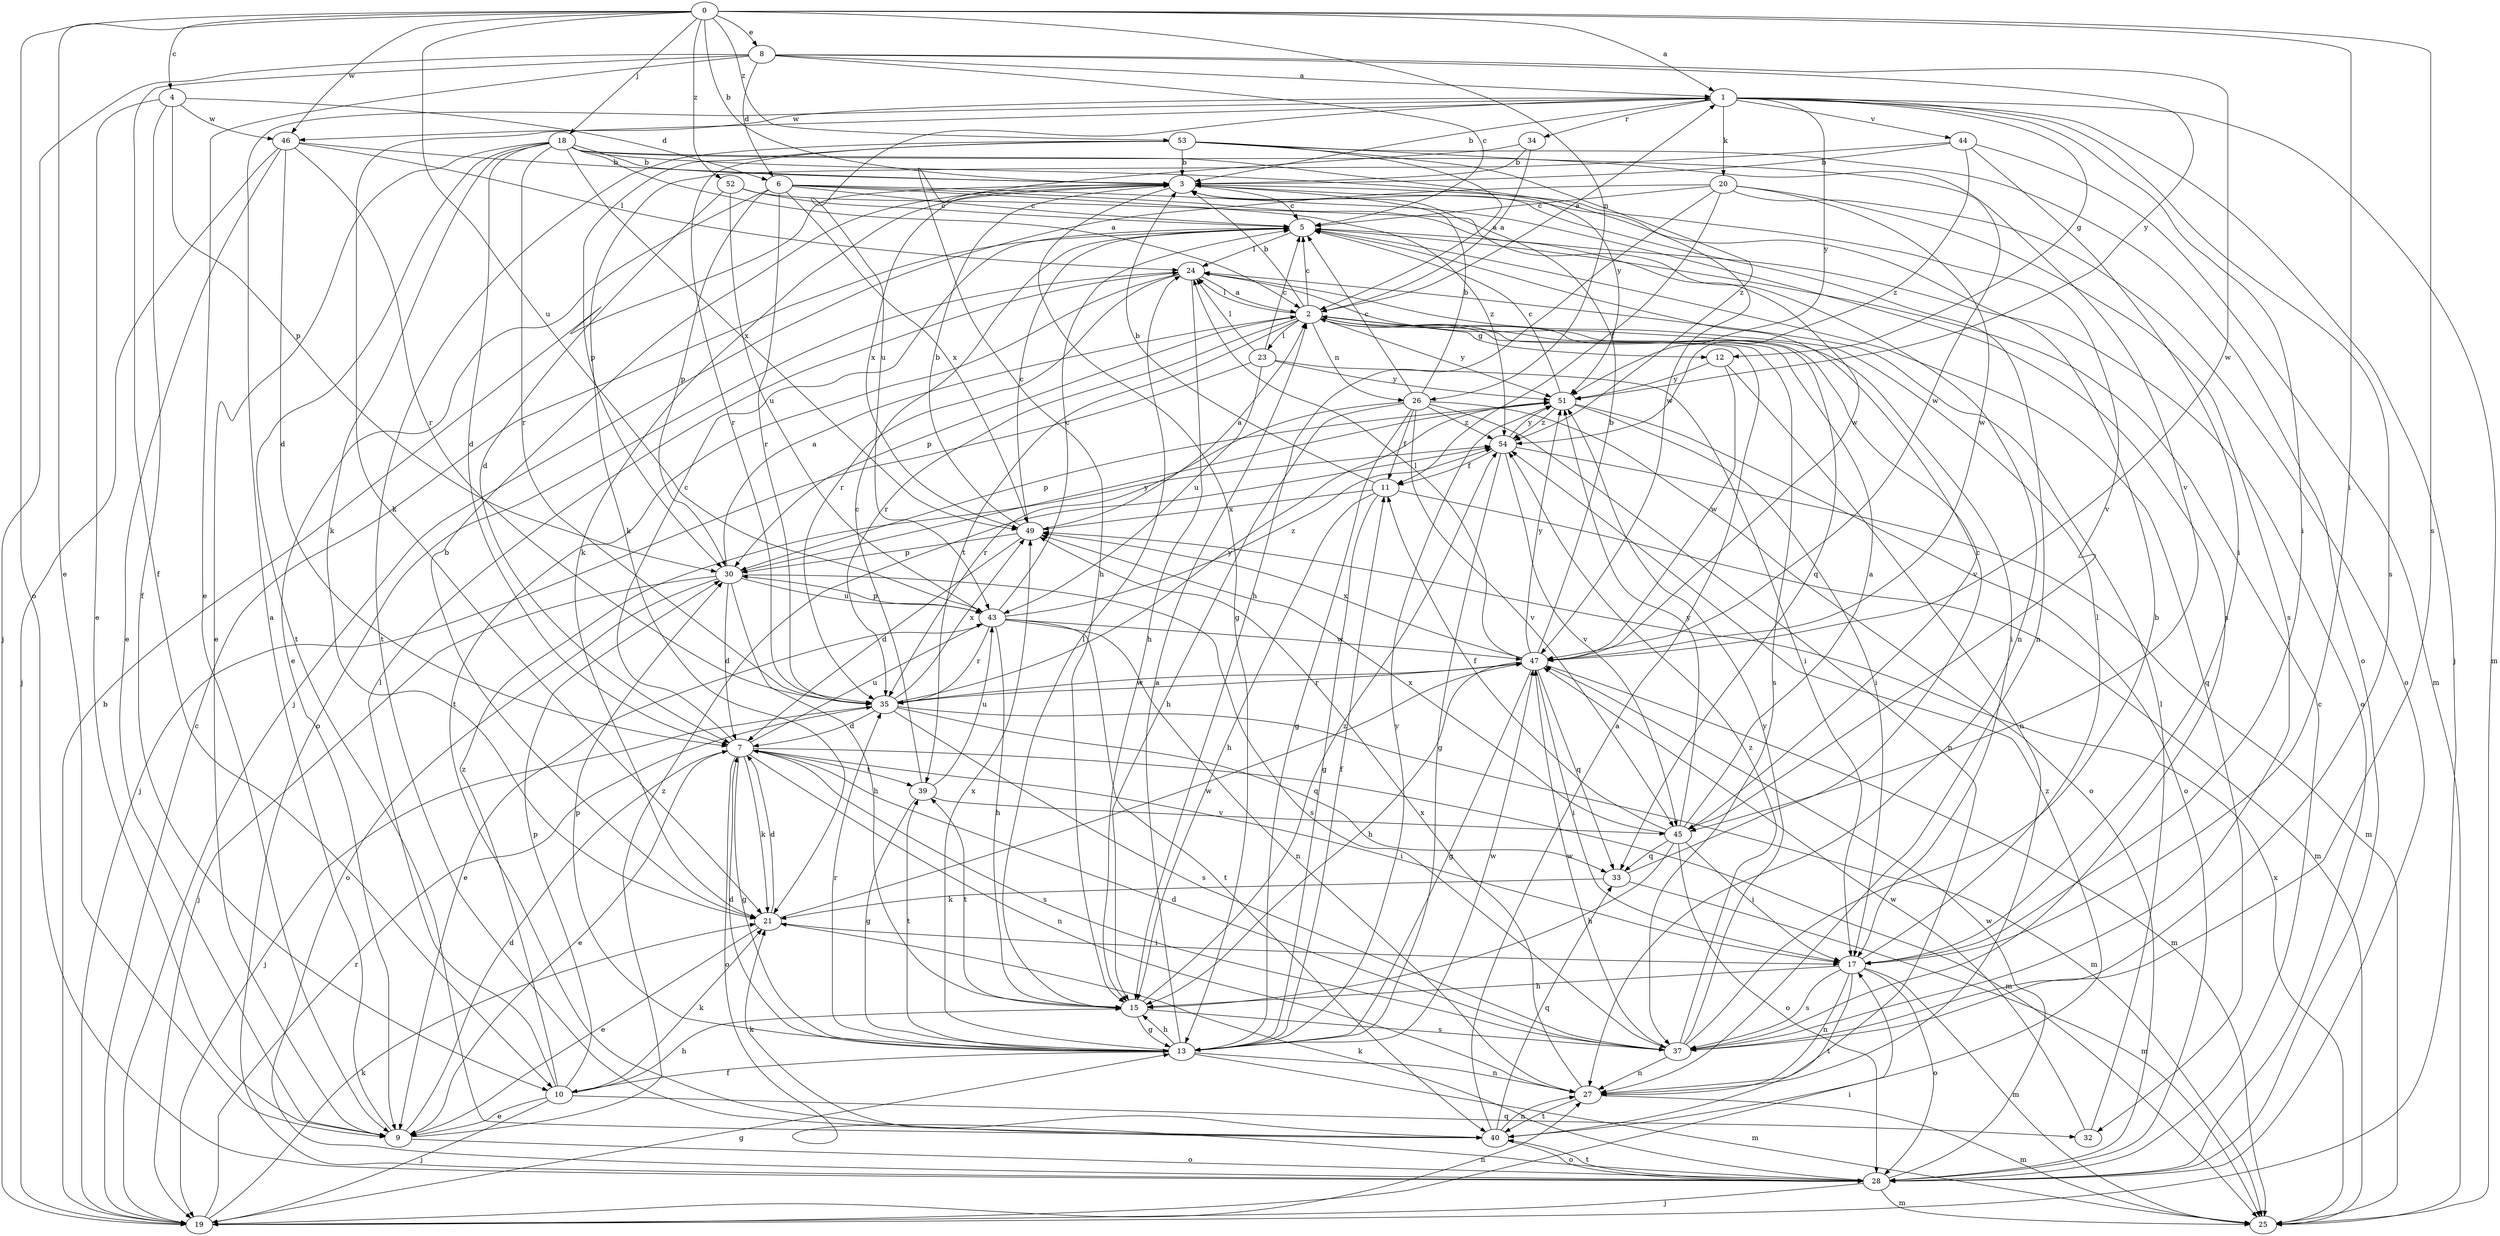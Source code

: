 strict digraph  {
0;
1;
2;
3;
4;
5;
6;
7;
8;
9;
10;
11;
12;
13;
15;
17;
18;
19;
20;
21;
23;
24;
25;
26;
27;
28;
30;
32;
33;
34;
35;
37;
39;
40;
43;
44;
45;
46;
47;
49;
51;
52;
53;
54;
0 -> 1  [label=a];
0 -> 3  [label=b];
0 -> 4  [label=c];
0 -> 8  [label=e];
0 -> 9  [label=e];
0 -> 17  [label=i];
0 -> 18  [label=j];
0 -> 26  [label=n];
0 -> 28  [label=o];
0 -> 37  [label=s];
0 -> 43  [label=u];
0 -> 46  [label=w];
0 -> 52  [label=z];
0 -> 53  [label=z];
1 -> 3  [label=b];
1 -> 12  [label=g];
1 -> 17  [label=i];
1 -> 19  [label=j];
1 -> 20  [label=k];
1 -> 21  [label=k];
1 -> 25  [label=m];
1 -> 34  [label=r];
1 -> 37  [label=s];
1 -> 43  [label=u];
1 -> 44  [label=v];
1 -> 46  [label=w];
1 -> 51  [label=y];
2 -> 1  [label=a];
2 -> 3  [label=b];
2 -> 5  [label=c];
2 -> 12  [label=g];
2 -> 17  [label=i];
2 -> 23  [label=l];
2 -> 24  [label=l];
2 -> 26  [label=n];
2 -> 30  [label=p];
2 -> 35  [label=r];
2 -> 37  [label=s];
2 -> 39  [label=t];
2 -> 45  [label=v];
2 -> 51  [label=y];
3 -> 5  [label=c];
3 -> 13  [label=g];
3 -> 21  [label=k];
3 -> 27  [label=n];
3 -> 45  [label=v];
3 -> 49  [label=x];
4 -> 6  [label=d];
4 -> 9  [label=e];
4 -> 10  [label=f];
4 -> 30  [label=p];
4 -> 46  [label=w];
5 -> 24  [label=l];
5 -> 28  [label=o];
5 -> 32  [label=q];
6 -> 5  [label=c];
6 -> 9  [label=e];
6 -> 30  [label=p];
6 -> 35  [label=r];
6 -> 37  [label=s];
6 -> 47  [label=w];
6 -> 49  [label=x];
6 -> 54  [label=z];
7 -> 5  [label=c];
7 -> 9  [label=e];
7 -> 13  [label=g];
7 -> 17  [label=i];
7 -> 21  [label=k];
7 -> 25  [label=m];
7 -> 27  [label=n];
7 -> 28  [label=o];
7 -> 37  [label=s];
7 -> 39  [label=t];
7 -> 43  [label=u];
8 -> 1  [label=a];
8 -> 5  [label=c];
8 -> 6  [label=d];
8 -> 9  [label=e];
8 -> 10  [label=f];
8 -> 19  [label=j];
8 -> 47  [label=w];
8 -> 51  [label=y];
9 -> 1  [label=a];
9 -> 7  [label=d];
9 -> 28  [label=o];
9 -> 54  [label=z];
10 -> 9  [label=e];
10 -> 15  [label=h];
10 -> 19  [label=j];
10 -> 21  [label=k];
10 -> 24  [label=l];
10 -> 30  [label=p];
10 -> 32  [label=q];
10 -> 54  [label=z];
11 -> 3  [label=b];
11 -> 13  [label=g];
11 -> 15  [label=h];
11 -> 25  [label=m];
11 -> 49  [label=x];
12 -> 27  [label=n];
12 -> 47  [label=w];
12 -> 51  [label=y];
13 -> 2  [label=a];
13 -> 7  [label=d];
13 -> 10  [label=f];
13 -> 11  [label=f];
13 -> 15  [label=h];
13 -> 25  [label=m];
13 -> 27  [label=n];
13 -> 30  [label=p];
13 -> 35  [label=r];
13 -> 39  [label=t];
13 -> 47  [label=w];
13 -> 49  [label=x];
13 -> 51  [label=y];
15 -> 13  [label=g];
15 -> 24  [label=l];
15 -> 37  [label=s];
15 -> 39  [label=t];
15 -> 54  [label=z];
17 -> 15  [label=h];
17 -> 24  [label=l];
17 -> 25  [label=m];
17 -> 27  [label=n];
17 -> 28  [label=o];
17 -> 37  [label=s];
17 -> 40  [label=t];
18 -> 2  [label=a];
18 -> 3  [label=b];
18 -> 7  [label=d];
18 -> 9  [label=e];
18 -> 21  [label=k];
18 -> 35  [label=r];
18 -> 40  [label=t];
18 -> 45  [label=v];
18 -> 47  [label=w];
18 -> 49  [label=x];
18 -> 51  [label=y];
19 -> 3  [label=b];
19 -> 5  [label=c];
19 -> 13  [label=g];
19 -> 17  [label=i];
19 -> 21  [label=k];
19 -> 27  [label=n];
19 -> 35  [label=r];
20 -> 5  [label=c];
20 -> 11  [label=f];
20 -> 15  [label=h];
20 -> 19  [label=j];
20 -> 28  [label=o];
20 -> 37  [label=s];
20 -> 47  [label=w];
21 -> 3  [label=b];
21 -> 7  [label=d];
21 -> 9  [label=e];
21 -> 17  [label=i];
21 -> 47  [label=w];
23 -> 5  [label=c];
23 -> 17  [label=i];
23 -> 19  [label=j];
23 -> 24  [label=l];
23 -> 43  [label=u];
23 -> 51  [label=y];
24 -> 2  [label=a];
24 -> 15  [label=h];
24 -> 28  [label=o];
24 -> 33  [label=q];
24 -> 35  [label=r];
24 -> 40  [label=t];
25 -> 49  [label=x];
26 -> 3  [label=b];
26 -> 5  [label=c];
26 -> 11  [label=f];
26 -> 13  [label=g];
26 -> 15  [label=h];
26 -> 27  [label=n];
26 -> 28  [label=o];
26 -> 35  [label=r];
26 -> 45  [label=v];
26 -> 54  [label=z];
27 -> 25  [label=m];
27 -> 40  [label=t];
27 -> 49  [label=x];
28 -> 5  [label=c];
28 -> 19  [label=j];
28 -> 21  [label=k];
28 -> 25  [label=m];
28 -> 40  [label=t];
28 -> 47  [label=w];
30 -> 2  [label=a];
30 -> 7  [label=d];
30 -> 15  [label=h];
30 -> 19  [label=j];
30 -> 28  [label=o];
30 -> 37  [label=s];
30 -> 43  [label=u];
30 -> 51  [label=y];
32 -> 24  [label=l];
32 -> 47  [label=w];
33 -> 5  [label=c];
33 -> 21  [label=k];
33 -> 25  [label=m];
34 -> 2  [label=a];
34 -> 3  [label=b];
34 -> 15  [label=h];
35 -> 7  [label=d];
35 -> 19  [label=j];
35 -> 25  [label=m];
35 -> 33  [label=q];
35 -> 37  [label=s];
35 -> 47  [label=w];
35 -> 49  [label=x];
35 -> 51  [label=y];
37 -> 3  [label=b];
37 -> 7  [label=d];
37 -> 27  [label=n];
37 -> 47  [label=w];
37 -> 51  [label=y];
37 -> 54  [label=z];
39 -> 5  [label=c];
39 -> 13  [label=g];
39 -> 43  [label=u];
39 -> 45  [label=v];
40 -> 2  [label=a];
40 -> 21  [label=k];
40 -> 27  [label=n];
40 -> 28  [label=o];
40 -> 33  [label=q];
40 -> 54  [label=z];
43 -> 5  [label=c];
43 -> 9  [label=e];
43 -> 15  [label=h];
43 -> 27  [label=n];
43 -> 30  [label=p];
43 -> 35  [label=r];
43 -> 40  [label=t];
43 -> 47  [label=w];
43 -> 54  [label=z];
44 -> 3  [label=b];
44 -> 17  [label=i];
44 -> 21  [label=k];
44 -> 25  [label=m];
44 -> 54  [label=z];
45 -> 2  [label=a];
45 -> 11  [label=f];
45 -> 15  [label=h];
45 -> 17  [label=i];
45 -> 28  [label=o];
45 -> 33  [label=q];
45 -> 49  [label=x];
45 -> 51  [label=y];
46 -> 3  [label=b];
46 -> 7  [label=d];
46 -> 9  [label=e];
46 -> 19  [label=j];
46 -> 24  [label=l];
46 -> 35  [label=r];
47 -> 3  [label=b];
47 -> 13  [label=g];
47 -> 15  [label=h];
47 -> 17  [label=i];
47 -> 24  [label=l];
47 -> 25  [label=m];
47 -> 33  [label=q];
47 -> 35  [label=r];
47 -> 49  [label=x];
47 -> 51  [label=y];
49 -> 2  [label=a];
49 -> 3  [label=b];
49 -> 5  [label=c];
49 -> 7  [label=d];
49 -> 30  [label=p];
51 -> 5  [label=c];
51 -> 17  [label=i];
51 -> 28  [label=o];
51 -> 30  [label=p];
51 -> 54  [label=z];
52 -> 5  [label=c];
52 -> 7  [label=d];
52 -> 27  [label=n];
52 -> 43  [label=u];
53 -> 2  [label=a];
53 -> 3  [label=b];
53 -> 28  [label=o];
53 -> 30  [label=p];
53 -> 35  [label=r];
53 -> 40  [label=t];
53 -> 47  [label=w];
53 -> 54  [label=z];
54 -> 11  [label=f];
54 -> 13  [label=g];
54 -> 25  [label=m];
54 -> 45  [label=v];
54 -> 51  [label=y];
}
